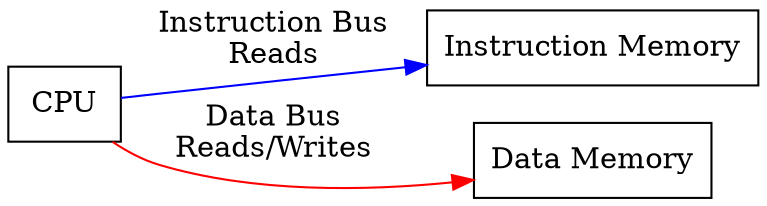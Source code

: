 digraph HarvardArchitecture {
    rankdir=LR;
    node [shape=box];
    
    CPU [label="CPU"];
    InstructionMemory [label="Instruction Memory"];
    DataMemory [label="Data Memory"];
    
    CPU -> InstructionMemory [label="Instruction Bus\nReads", color="blue"];
    CPU -> DataMemory [label="Data Bus\nReads/Writes", color="red"];
}
